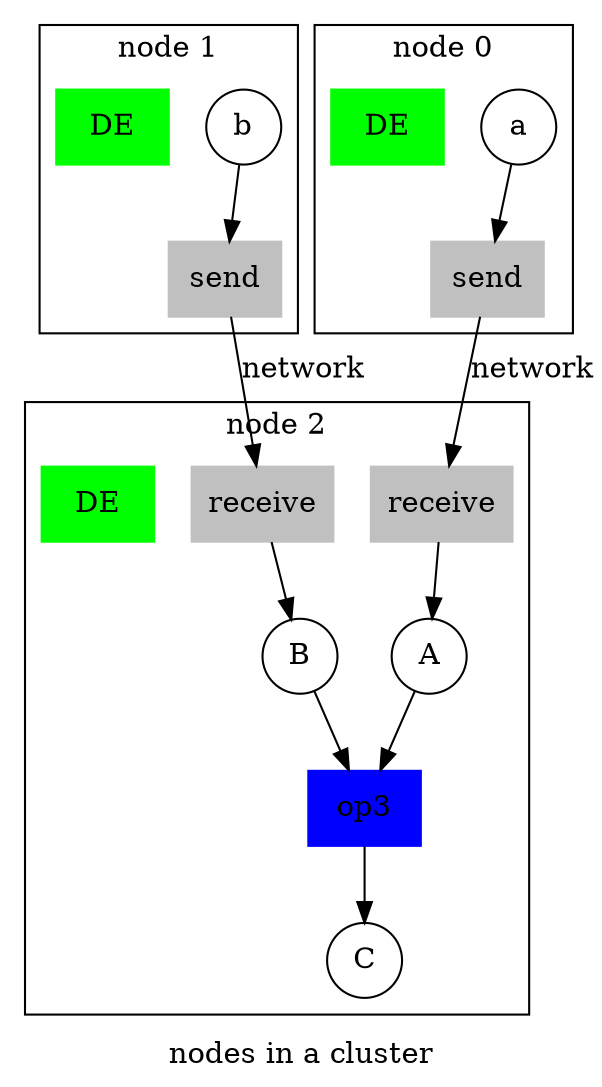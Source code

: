digraph G {
  label = "nodes in a cluster"

  node [shape=circle]

  subgraph cluster0 {
    label = "node 0"
    send_op0[label="send" shape=box style=filled color=grey]
    a -> send_op0
    DE0[label="DE" shape=box color=green style=filled]
  }

  subgraph cluster1 {
    label = "node 1"
    send_op1[label="send" shape=box style=filled color=grey]
    b -> send_op1
    DE1[label="DE" shape=box color=green style=filled]
  }

  subgraph cluster2 {
    label = "node 2"
    receive0 [label="receive" shape=box style=filled color=grey]
    receive1 [label="receive" shape=box style=filled color=grey]

    receive0 -> A
    receive1 -> B

    send_op0 -> receive0 [label="network"]
    send_op1 -> receive1 [label="network"]

    op [shape=box style=filled color=blue label="op3"]
    A -> op
    B -> op
    op -> C
    DE2[label="DE" shape=box color=green style=filled]
  }

}
